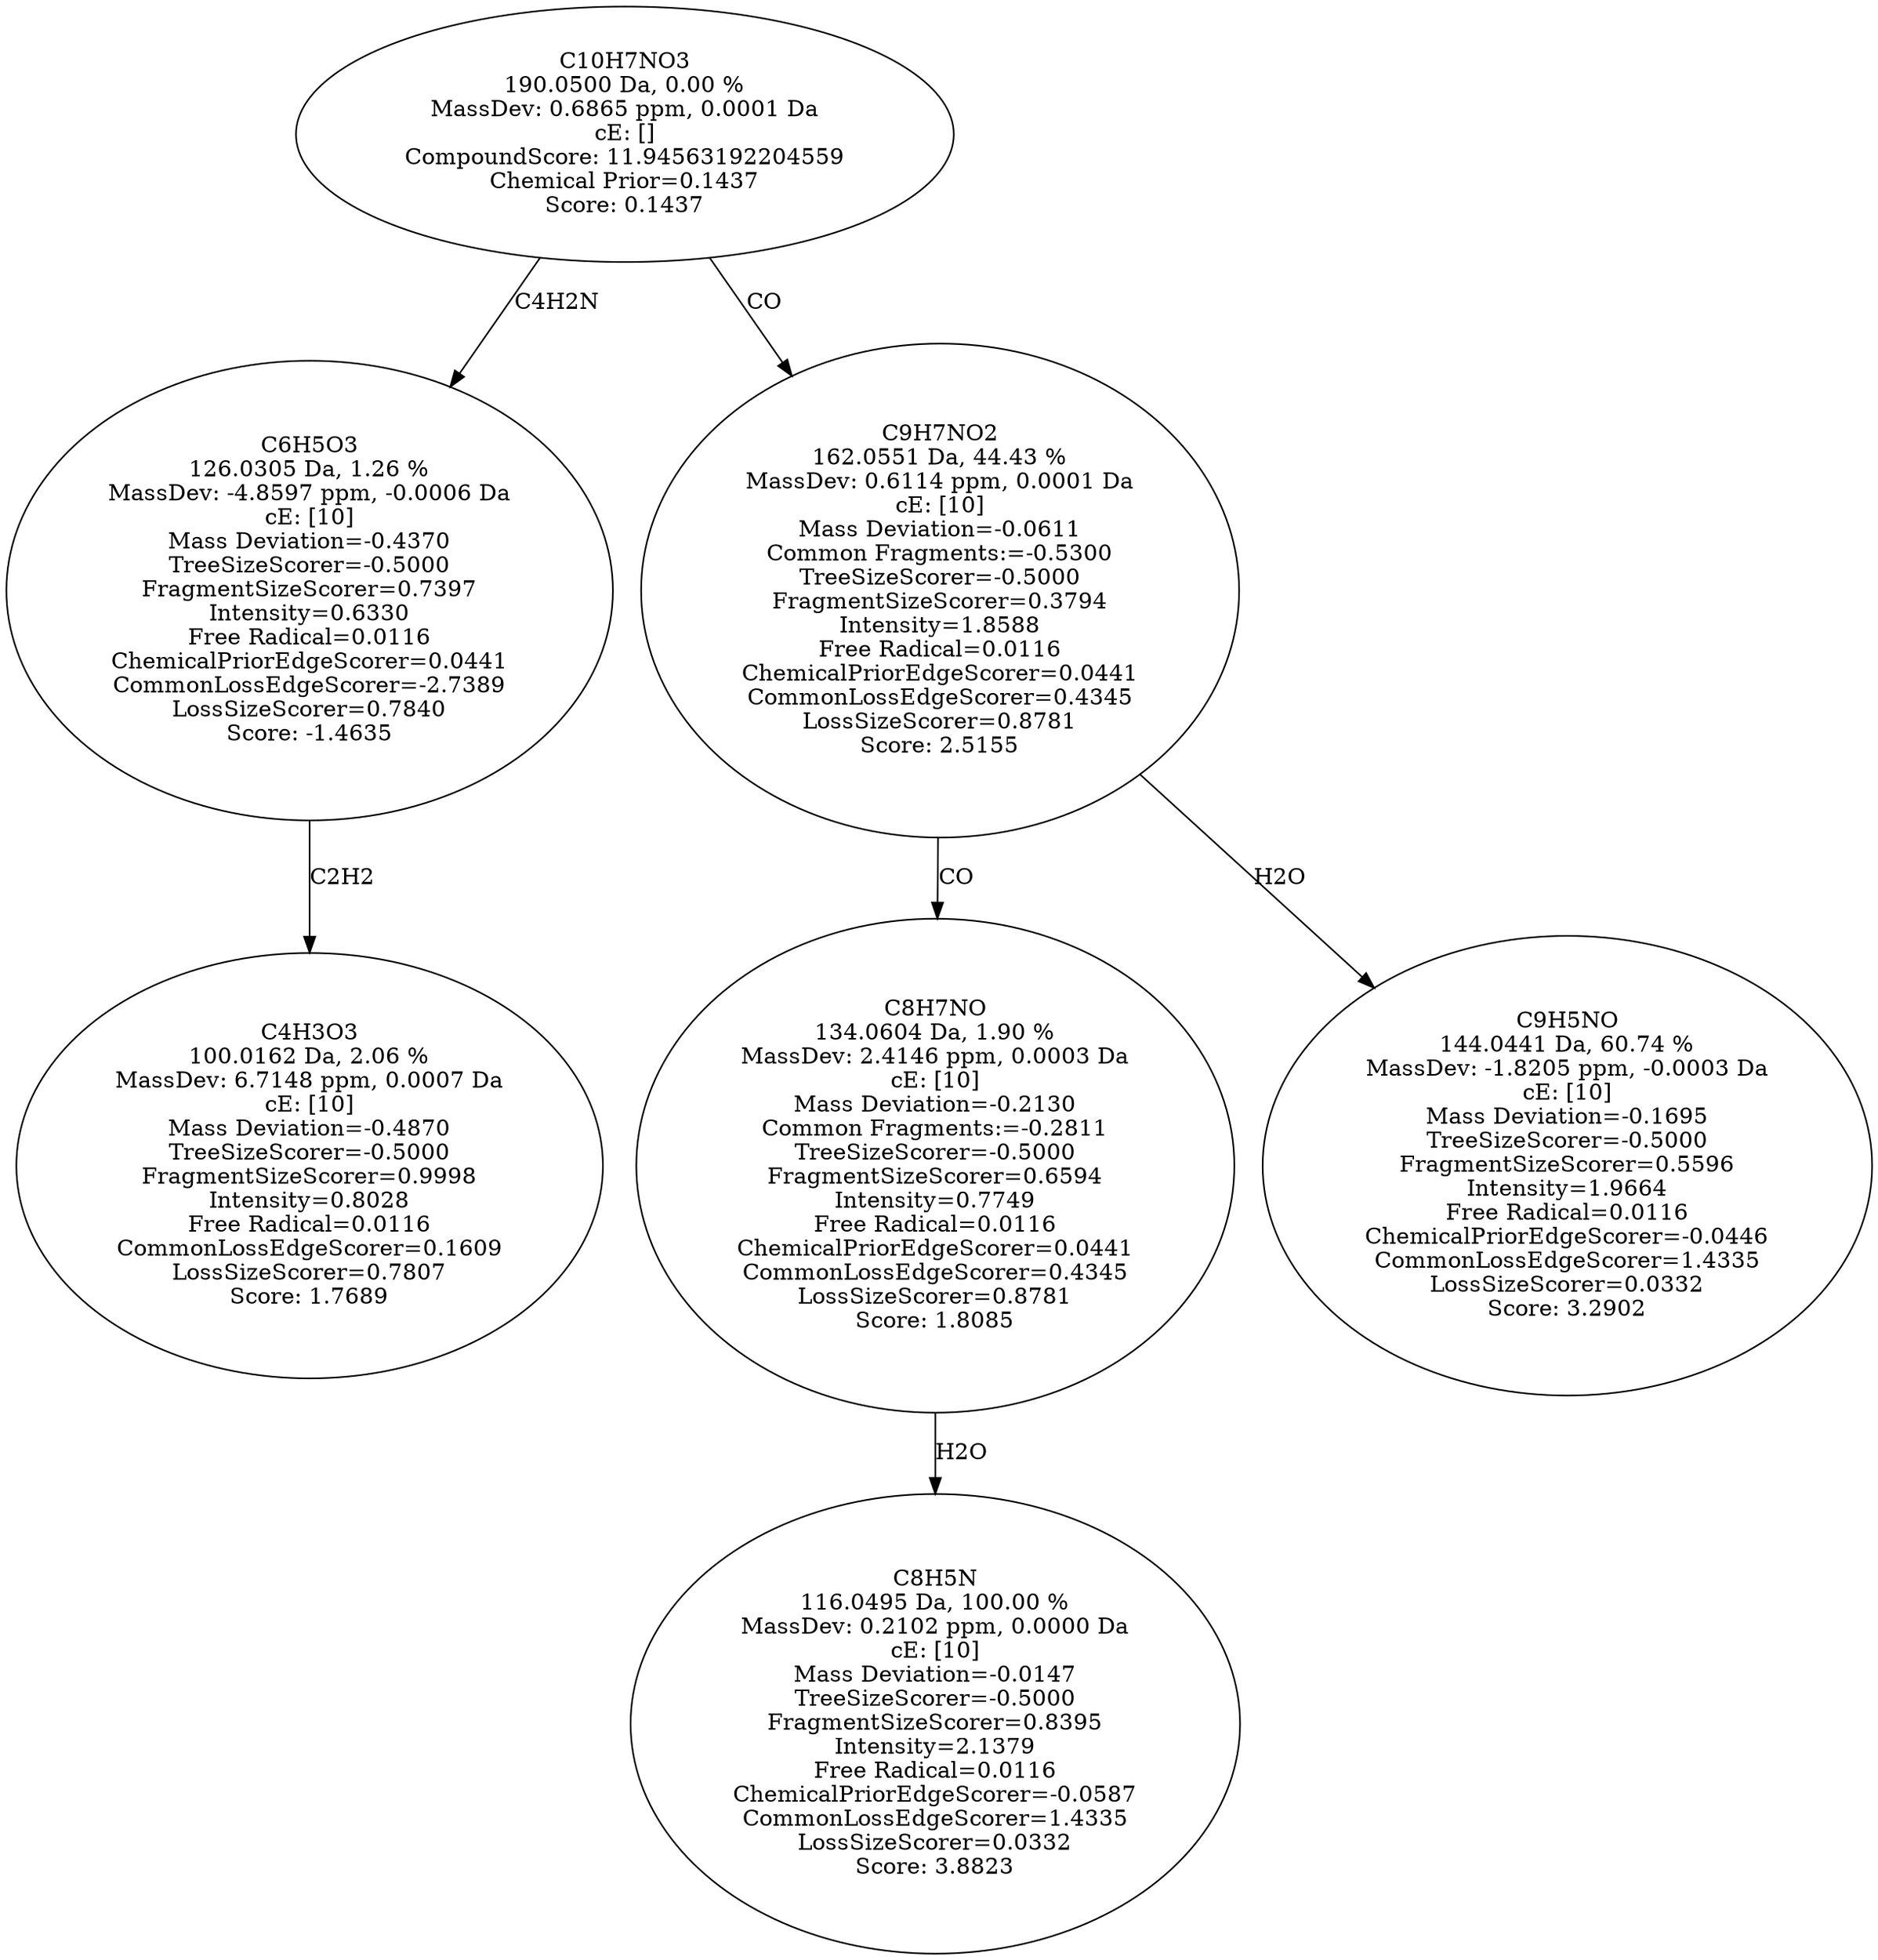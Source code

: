 strict digraph {
v1 [label="C4H3O3\n100.0162 Da, 2.06 %\nMassDev: 6.7148 ppm, 0.0007 Da\ncE: [10]\nMass Deviation=-0.4870\nTreeSizeScorer=-0.5000\nFragmentSizeScorer=0.9998\nIntensity=0.8028\nFree Radical=0.0116\nCommonLossEdgeScorer=0.1609\nLossSizeScorer=0.7807\nScore: 1.7689"];
v2 [label="C6H5O3\n126.0305 Da, 1.26 %\nMassDev: -4.8597 ppm, -0.0006 Da\ncE: [10]\nMass Deviation=-0.4370\nTreeSizeScorer=-0.5000\nFragmentSizeScorer=0.7397\nIntensity=0.6330\nFree Radical=0.0116\nChemicalPriorEdgeScorer=0.0441\nCommonLossEdgeScorer=-2.7389\nLossSizeScorer=0.7840\nScore: -1.4635"];
v3 [label="C8H5N\n116.0495 Da, 100.00 %\nMassDev: 0.2102 ppm, 0.0000 Da\ncE: [10]\nMass Deviation=-0.0147\nTreeSizeScorer=-0.5000\nFragmentSizeScorer=0.8395\nIntensity=2.1379\nFree Radical=0.0116\nChemicalPriorEdgeScorer=-0.0587\nCommonLossEdgeScorer=1.4335\nLossSizeScorer=0.0332\nScore: 3.8823"];
v4 [label="C8H7NO\n134.0604 Da, 1.90 %\nMassDev: 2.4146 ppm, 0.0003 Da\ncE: [10]\nMass Deviation=-0.2130\nCommon Fragments:=-0.2811\nTreeSizeScorer=-0.5000\nFragmentSizeScorer=0.6594\nIntensity=0.7749\nFree Radical=0.0116\nChemicalPriorEdgeScorer=0.0441\nCommonLossEdgeScorer=0.4345\nLossSizeScorer=0.8781\nScore: 1.8085"];
v5 [label="C9H5NO\n144.0441 Da, 60.74 %\nMassDev: -1.8205 ppm, -0.0003 Da\ncE: [10]\nMass Deviation=-0.1695\nTreeSizeScorer=-0.5000\nFragmentSizeScorer=0.5596\nIntensity=1.9664\nFree Radical=0.0116\nChemicalPriorEdgeScorer=-0.0446\nCommonLossEdgeScorer=1.4335\nLossSizeScorer=0.0332\nScore: 3.2902"];
v6 [label="C9H7NO2\n162.0551 Da, 44.43 %\nMassDev: 0.6114 ppm, 0.0001 Da\ncE: [10]\nMass Deviation=-0.0611\nCommon Fragments:=-0.5300\nTreeSizeScorer=-0.5000\nFragmentSizeScorer=0.3794\nIntensity=1.8588\nFree Radical=0.0116\nChemicalPriorEdgeScorer=0.0441\nCommonLossEdgeScorer=0.4345\nLossSizeScorer=0.8781\nScore: 2.5155"];
v7 [label="C10H7NO3\n190.0500 Da, 0.00 %\nMassDev: 0.6865 ppm, 0.0001 Da\ncE: []\nCompoundScore: 11.94563192204559\nChemical Prior=0.1437\nScore: 0.1437"];
v2 -> v1 [label="C2H2"];
v7 -> v2 [label="C4H2N"];
v4 -> v3 [label="H2O"];
v6 -> v4 [label="CO"];
v6 -> v5 [label="H2O"];
v7 -> v6 [label="CO"];
}